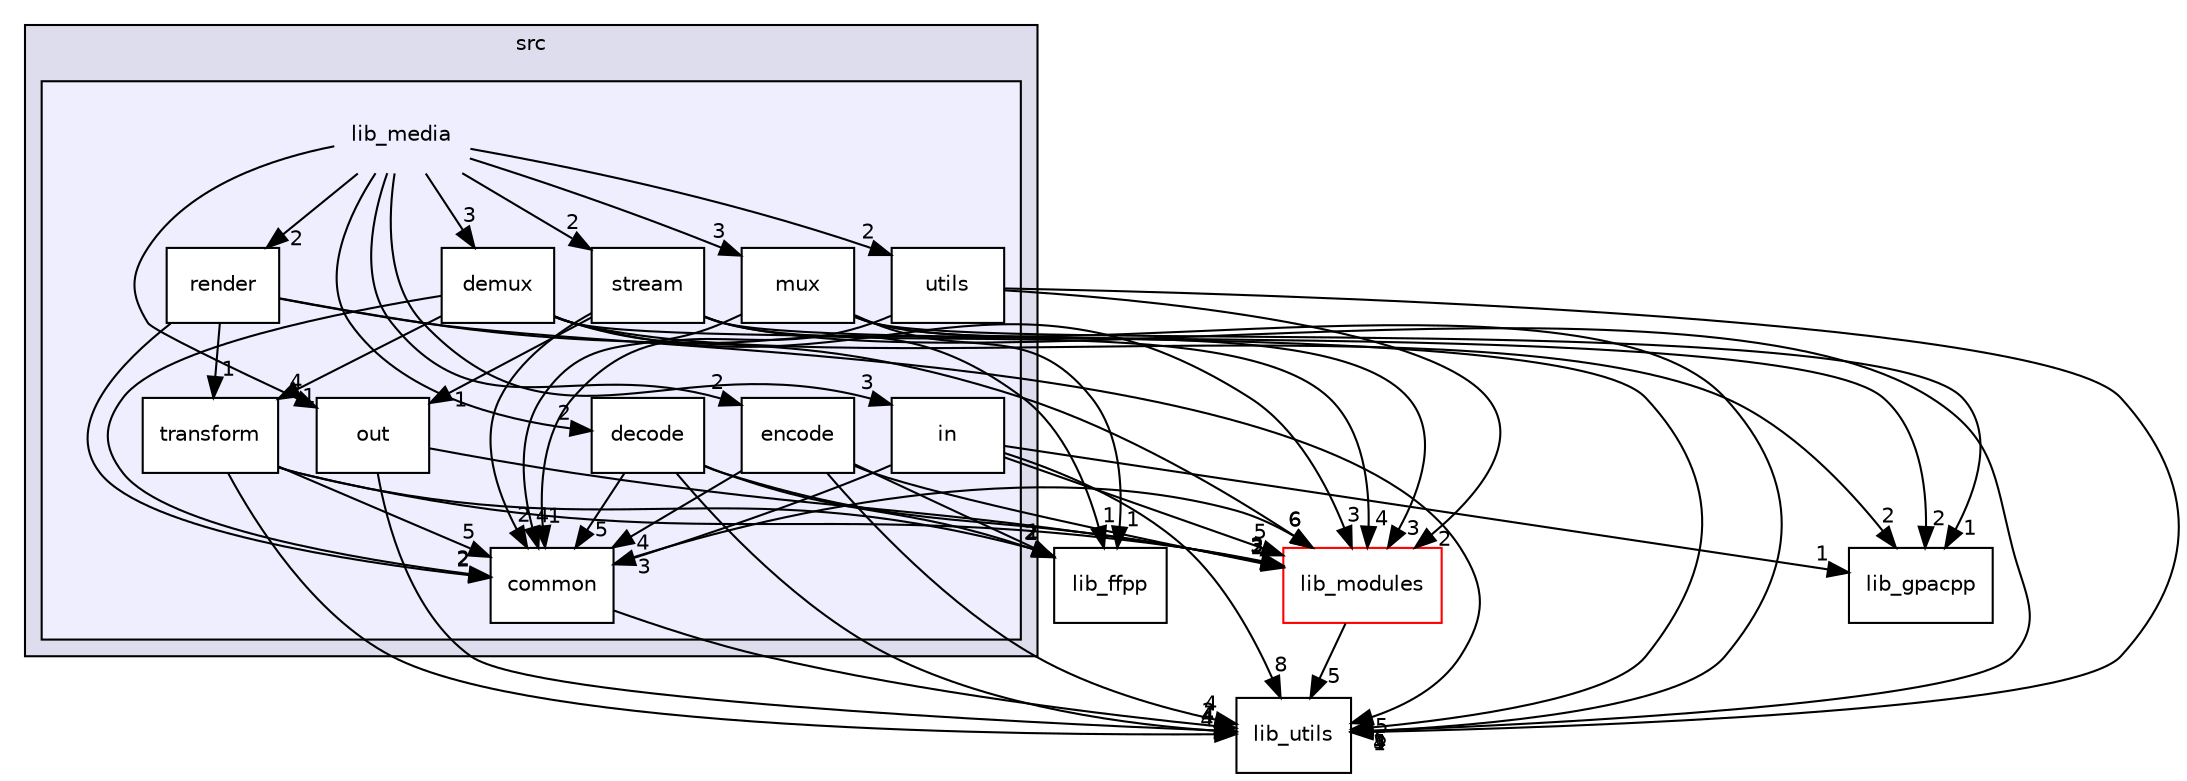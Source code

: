 digraph "lib_media" {
  compound=true
  node [ fontsize="10", fontname="Helvetica"];
  edge [ labelfontsize="10", labelfontname="Helvetica"];
  subgraph clusterdir_68267d1309a1af8e8297ef4c3efbcdba {
    graph [ bgcolor="#ddddee", pencolor="black", label="src" fontname="Helvetica", fontsize="10", URL="dir_68267d1309a1af8e8297ef4c3efbcdba.html"]
  subgraph clusterdir_4ee8d800e6bc95c0172b2b45e324b930 {
    graph [ bgcolor="#eeeeff", pencolor="black", label="" URL="dir_4ee8d800e6bc95c0172b2b45e324b930.html"];
    dir_4ee8d800e6bc95c0172b2b45e324b930 [shape=plaintext label="lib_media"];
    dir_77db9afa26da3a63b7844072828be5c7 [shape=box label="common" color="black" fillcolor="white" style="filled" URL="dir_77db9afa26da3a63b7844072828be5c7.html"];
    dir_da79510ab0696b0e2b5f1416142047a7 [shape=box label="decode" color="black" fillcolor="white" style="filled" URL="dir_da79510ab0696b0e2b5f1416142047a7.html"];
    dir_083c73db96d82ac20db721f7c6ba6681 [shape=box label="demux" color="black" fillcolor="white" style="filled" URL="dir_083c73db96d82ac20db721f7c6ba6681.html"];
    dir_e601a70d2ec4a301a7a81df7aa6ec5b3 [shape=box label="encode" color="black" fillcolor="white" style="filled" URL="dir_e601a70d2ec4a301a7a81df7aa6ec5b3.html"];
    dir_cfca3554c75a6eff1b4fb5719eccac07 [shape=box label="in" color="black" fillcolor="white" style="filled" URL="dir_cfca3554c75a6eff1b4fb5719eccac07.html"];
    dir_bfe32c3d8bb2fc328c38c4c8d2d93528 [shape=box label="mux" color="black" fillcolor="white" style="filled" URL="dir_bfe32c3d8bb2fc328c38c4c8d2d93528.html"];
    dir_17b4ab6d3242310827462d52d293b62c [shape=box label="out" color="black" fillcolor="white" style="filled" URL="dir_17b4ab6d3242310827462d52d293b62c.html"];
    dir_2efec5e404a2f127ebb62fda78d28022 [shape=box label="render" color="black" fillcolor="white" style="filled" URL="dir_2efec5e404a2f127ebb62fda78d28022.html"];
    dir_0a56aa674ac78baa6b2b8c6e2e460a5d [shape=box label="stream" color="black" fillcolor="white" style="filled" URL="dir_0a56aa674ac78baa6b2b8c6e2e460a5d.html"];
    dir_ee7e1dfee766e4bd50108699a87a22cc [shape=box label="transform" color="black" fillcolor="white" style="filled" URL="dir_ee7e1dfee766e4bd50108699a87a22cc.html"];
    dir_4f12ec07120f4e3c20e2294239f79bcd [shape=box label="utils" color="black" fillcolor="white" style="filled" URL="dir_4f12ec07120f4e3c20e2294239f79bcd.html"];
  }
  }
  dir_c1721b23407fe46a86aeeabdee58d862 [shape=box label="lib_ffpp" URL="dir_c1721b23407fe46a86aeeabdee58d862.html"];
  dir_e3d70ae8158957779c7fc9bbac2effda [shape=box label="lib_modules" fillcolor="white" style="filled" color="red" URL="dir_e3d70ae8158957779c7fc9bbac2effda.html"];
  dir_c17dc64c98cba5e3a5d53b0eb213fc8d [shape=box label="lib_utils" URL="dir_c17dc64c98cba5e3a5d53b0eb213fc8d.html"];
  dir_b12fc33ee0f240562d4e83bdb6cd08a5 [shape=box label="lib_gpacpp" URL="dir_b12fc33ee0f240562d4e83bdb6cd08a5.html"];
  dir_0a56aa674ac78baa6b2b8c6e2e460a5d->dir_77db9afa26da3a63b7844072828be5c7 [headlabel="2", labeldistance=1.5 headhref="dir_000004_000024.html"];
  dir_0a56aa674ac78baa6b2b8c6e2e460a5d->dir_17b4ab6d3242310827462d52d293b62c [headlabel="1", labeldistance=1.5 headhref="dir_000004_000015.html"];
  dir_0a56aa674ac78baa6b2b8c6e2e460a5d->dir_e3d70ae8158957779c7fc9bbac2effda [headlabel="4", labeldistance=1.5 headhref="dir_000004_000001.html"];
  dir_0a56aa674ac78baa6b2b8c6e2e460a5d->dir_c17dc64c98cba5e3a5d53b0eb213fc8d [headlabel="3", labeldistance=1.5 headhref="dir_000004_000016.html"];
  dir_0a56aa674ac78baa6b2b8c6e2e460a5d->dir_b12fc33ee0f240562d4e83bdb6cd08a5 [headlabel="2", labeldistance=1.5 headhref="dir_000004_000019.html"];
  dir_4ee8d800e6bc95c0172b2b45e324b930->dir_0a56aa674ac78baa6b2b8c6e2e460a5d [headlabel="2", labeldistance=1.5 headhref="dir_000003_000004.html"];
  dir_4ee8d800e6bc95c0172b2b45e324b930->dir_e601a70d2ec4a301a7a81df7aa6ec5b3 [headlabel="2", labeldistance=1.5 headhref="dir_000003_000023.html"];
  dir_4ee8d800e6bc95c0172b2b45e324b930->dir_17b4ab6d3242310827462d52d293b62c [headlabel="4", labeldistance=1.5 headhref="dir_000003_000015.html"];
  dir_4ee8d800e6bc95c0172b2b45e324b930->dir_bfe32c3d8bb2fc328c38c4c8d2d93528 [headlabel="3", labeldistance=1.5 headhref="dir_000003_000018.html"];
  dir_4ee8d800e6bc95c0172b2b45e324b930->dir_4f12ec07120f4e3c20e2294239f79bcd [headlabel="2", labeldistance=1.5 headhref="dir_000003_000006.html"];
  dir_4ee8d800e6bc95c0172b2b45e324b930->dir_083c73db96d82ac20db721f7c6ba6681 [headlabel="3", labeldistance=1.5 headhref="dir_000003_000017.html"];
  dir_4ee8d800e6bc95c0172b2b45e324b930->dir_da79510ab0696b0e2b5f1416142047a7 [headlabel="2", labeldistance=1.5 headhref="dir_000003_000022.html"];
  dir_4ee8d800e6bc95c0172b2b45e324b930->dir_cfca3554c75a6eff1b4fb5719eccac07 [headlabel="3", labeldistance=1.5 headhref="dir_000003_000014.html"];
  dir_4ee8d800e6bc95c0172b2b45e324b930->dir_2efec5e404a2f127ebb62fda78d28022 [headlabel="2", labeldistance=1.5 headhref="dir_000003_000013.html"];
  dir_e601a70d2ec4a301a7a81df7aa6ec5b3->dir_c1721b23407fe46a86aeeabdee58d862 [headlabel="1", labeldistance=1.5 headhref="dir_000023_000012.html"];
  dir_e601a70d2ec4a301a7a81df7aa6ec5b3->dir_77db9afa26da3a63b7844072828be5c7 [headlabel="4", labeldistance=1.5 headhref="dir_000023_000024.html"];
  dir_e601a70d2ec4a301a7a81df7aa6ec5b3->dir_e3d70ae8158957779c7fc9bbac2effda [headlabel="2", labeldistance=1.5 headhref="dir_000023_000001.html"];
  dir_e601a70d2ec4a301a7a81df7aa6ec5b3->dir_c17dc64c98cba5e3a5d53b0eb213fc8d [headlabel="4", labeldistance=1.5 headhref="dir_000023_000016.html"];
  dir_77db9afa26da3a63b7844072828be5c7->dir_e3d70ae8158957779c7fc9bbac2effda [headlabel="6", labeldistance=1.5 headhref="dir_000024_000001.html"];
  dir_77db9afa26da3a63b7844072828be5c7->dir_c17dc64c98cba5e3a5d53b0eb213fc8d [headlabel="2", labeldistance=1.5 headhref="dir_000024_000016.html"];
  dir_17b4ab6d3242310827462d52d293b62c->dir_e3d70ae8158957779c7fc9bbac2effda [headlabel="3", labeldistance=1.5 headhref="dir_000015_000001.html"];
  dir_17b4ab6d3242310827462d52d293b62c->dir_c17dc64c98cba5e3a5d53b0eb213fc8d [headlabel="4", labeldistance=1.5 headhref="dir_000015_000016.html"];
  dir_e3d70ae8158957779c7fc9bbac2effda->dir_c17dc64c98cba5e3a5d53b0eb213fc8d [headlabel="5", labeldistance=1.5 headhref="dir_000001_000016.html"];
  dir_bfe32c3d8bb2fc328c38c4c8d2d93528->dir_c1721b23407fe46a86aeeabdee58d862 [headlabel="1", labeldistance=1.5 headhref="dir_000018_000012.html"];
  dir_bfe32c3d8bb2fc328c38c4c8d2d93528->dir_77db9afa26da3a63b7844072828be5c7 [headlabel="4", labeldistance=1.5 headhref="dir_000018_000024.html"];
  dir_bfe32c3d8bb2fc328c38c4c8d2d93528->dir_e3d70ae8158957779c7fc9bbac2effda [headlabel="3", labeldistance=1.5 headhref="dir_000018_000001.html"];
  dir_bfe32c3d8bb2fc328c38c4c8d2d93528->dir_c17dc64c98cba5e3a5d53b0eb213fc8d [headlabel="4", labeldistance=1.5 headhref="dir_000018_000016.html"];
  dir_bfe32c3d8bb2fc328c38c4c8d2d93528->dir_b12fc33ee0f240562d4e83bdb6cd08a5 [headlabel="1", labeldistance=1.5 headhref="dir_000018_000019.html"];
  dir_4f12ec07120f4e3c20e2294239f79bcd->dir_77db9afa26da3a63b7844072828be5c7 [headlabel="1", labeldistance=1.5 headhref="dir_000006_000024.html"];
  dir_4f12ec07120f4e3c20e2294239f79bcd->dir_e3d70ae8158957779c7fc9bbac2effda [headlabel="2", labeldistance=1.5 headhref="dir_000006_000001.html"];
  dir_4f12ec07120f4e3c20e2294239f79bcd->dir_c17dc64c98cba5e3a5d53b0eb213fc8d [headlabel="1", labeldistance=1.5 headhref="dir_000006_000016.html"];
  dir_083c73db96d82ac20db721f7c6ba6681->dir_c1721b23407fe46a86aeeabdee58d862 [headlabel="1", labeldistance=1.5 headhref="dir_000017_000012.html"];
  dir_083c73db96d82ac20db721f7c6ba6681->dir_77db9afa26da3a63b7844072828be5c7 [headlabel="2", labeldistance=1.5 headhref="dir_000017_000024.html"];
  dir_083c73db96d82ac20db721f7c6ba6681->dir_e3d70ae8158957779c7fc9bbac2effda [headlabel="3", labeldistance=1.5 headhref="dir_000017_000001.html"];
  dir_083c73db96d82ac20db721f7c6ba6681->dir_c17dc64c98cba5e3a5d53b0eb213fc8d [headlabel="6", labeldistance=1.5 headhref="dir_000017_000016.html"];
  dir_083c73db96d82ac20db721f7c6ba6681->dir_b12fc33ee0f240562d4e83bdb6cd08a5 [headlabel="2", labeldistance=1.5 headhref="dir_000017_000019.html"];
  dir_083c73db96d82ac20db721f7c6ba6681->dir_ee7e1dfee766e4bd50108699a87a22cc [headlabel="1", labeldistance=1.5 headhref="dir_000017_000005.html"];
  dir_da79510ab0696b0e2b5f1416142047a7->dir_c1721b23407fe46a86aeeabdee58d862 [headlabel="2", labeldistance=1.5 headhref="dir_000022_000012.html"];
  dir_da79510ab0696b0e2b5f1416142047a7->dir_77db9afa26da3a63b7844072828be5c7 [headlabel="5", labeldistance=1.5 headhref="dir_000022_000024.html"];
  dir_da79510ab0696b0e2b5f1416142047a7->dir_e3d70ae8158957779c7fc9bbac2effda [headlabel="2", labeldistance=1.5 headhref="dir_000022_000001.html"];
  dir_da79510ab0696b0e2b5f1416142047a7->dir_c17dc64c98cba5e3a5d53b0eb213fc8d [headlabel="4", labeldistance=1.5 headhref="dir_000022_000016.html"];
  dir_ee7e1dfee766e4bd50108699a87a22cc->dir_c1721b23407fe46a86aeeabdee58d862 [headlabel="2", labeldistance=1.5 headhref="dir_000005_000012.html"];
  dir_ee7e1dfee766e4bd50108699a87a22cc->dir_77db9afa26da3a63b7844072828be5c7 [headlabel="5", labeldistance=1.5 headhref="dir_000005_000024.html"];
  dir_ee7e1dfee766e4bd50108699a87a22cc->dir_e3d70ae8158957779c7fc9bbac2effda [headlabel="3", labeldistance=1.5 headhref="dir_000005_000001.html"];
  dir_ee7e1dfee766e4bd50108699a87a22cc->dir_c17dc64c98cba5e3a5d53b0eb213fc8d [headlabel="4", labeldistance=1.5 headhref="dir_000005_000016.html"];
  dir_cfca3554c75a6eff1b4fb5719eccac07->dir_77db9afa26da3a63b7844072828be5c7 [headlabel="3", labeldistance=1.5 headhref="dir_000014_000024.html"];
  dir_cfca3554c75a6eff1b4fb5719eccac07->dir_e3d70ae8158957779c7fc9bbac2effda [headlabel="5", labeldistance=1.5 headhref="dir_000014_000001.html"];
  dir_cfca3554c75a6eff1b4fb5719eccac07->dir_c17dc64c98cba5e3a5d53b0eb213fc8d [headlabel="8", labeldistance=1.5 headhref="dir_000014_000016.html"];
  dir_cfca3554c75a6eff1b4fb5719eccac07->dir_b12fc33ee0f240562d4e83bdb6cd08a5 [headlabel="1", labeldistance=1.5 headhref="dir_000014_000019.html"];
  dir_2efec5e404a2f127ebb62fda78d28022->dir_77db9afa26da3a63b7844072828be5c7 [headlabel="2", labeldistance=1.5 headhref="dir_000013_000024.html"];
  dir_2efec5e404a2f127ebb62fda78d28022->dir_e3d70ae8158957779c7fc9bbac2effda [headlabel="6", labeldistance=1.5 headhref="dir_000013_000001.html"];
  dir_2efec5e404a2f127ebb62fda78d28022->dir_c17dc64c98cba5e3a5d53b0eb213fc8d [headlabel="5", labeldistance=1.5 headhref="dir_000013_000016.html"];
  dir_2efec5e404a2f127ebb62fda78d28022->dir_ee7e1dfee766e4bd50108699a87a22cc [headlabel="1", labeldistance=1.5 headhref="dir_000013_000005.html"];
}
